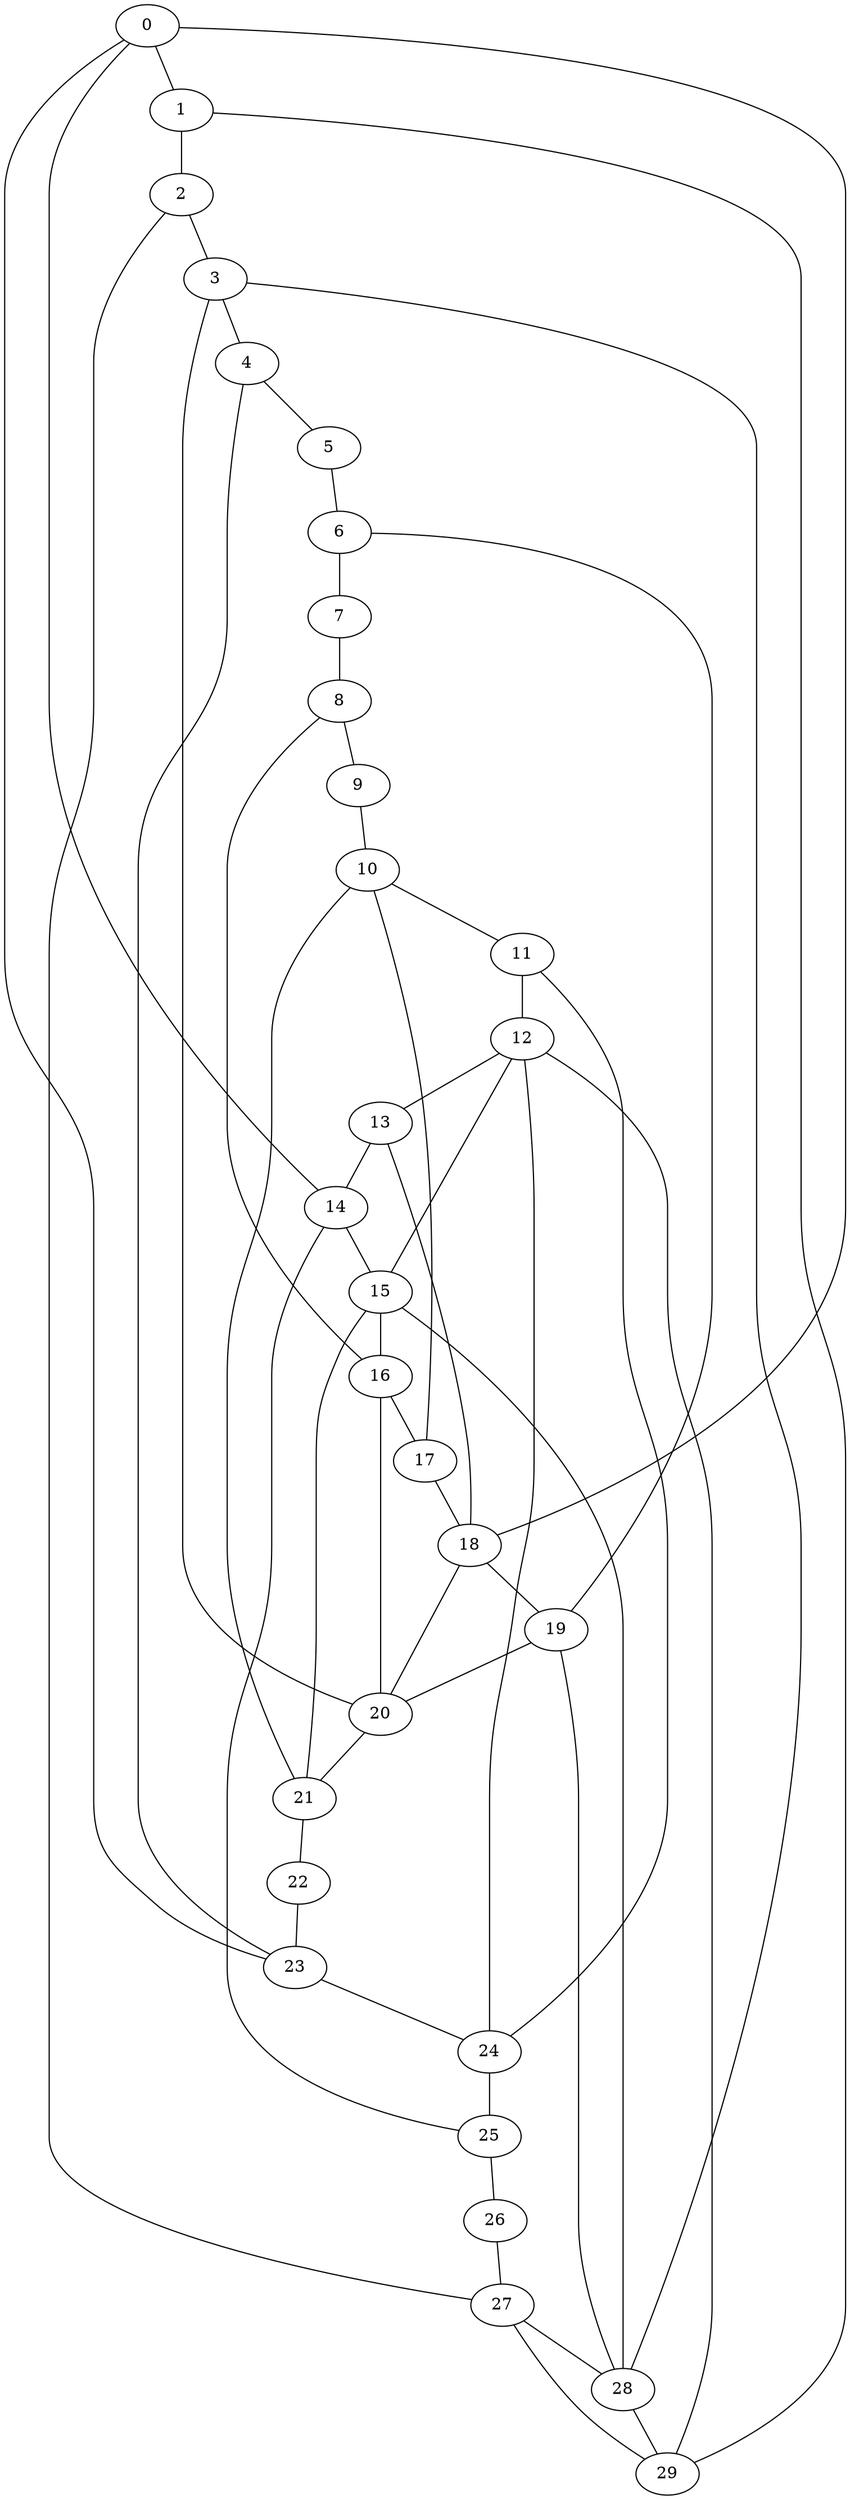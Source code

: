 
graph graphname {
    0 -- 1
0 -- 14
0 -- 18
0 -- 23
1 -- 2
1 -- 29
2 -- 3
2 -- 27
3 -- 4
3 -- 28
3 -- 20
4 -- 5
4 -- 23
5 -- 6
6 -- 7
6 -- 19
7 -- 8
8 -- 9
8 -- 16
9 -- 10
10 -- 11
10 -- 17
10 -- 21
11 -- 12
11 -- 24
12 -- 13
12 -- 24
12 -- 29
12 -- 15
13 -- 14
13 -- 18
14 -- 15
14 -- 25
15 -- 16
15 -- 21
15 -- 28
16 -- 17
16 -- 20
17 -- 18
18 -- 19
18 -- 20
19 -- 20
19 -- 28
20 -- 21
21 -- 22
22 -- 23
23 -- 24
24 -- 25
25 -- 26
26 -- 27
27 -- 28
27 -- 29
28 -- 29

}
